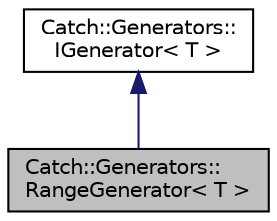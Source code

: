 digraph "Catch::Generators::RangeGenerator&lt; T &gt;"
{
  edge [fontname="Helvetica",fontsize="10",labelfontname="Helvetica",labelfontsize="10"];
  node [fontname="Helvetica",fontsize="10",shape=record];
  Node0 [label="Catch::Generators::\lRangeGenerator\< T \>",height=0.2,width=0.4,color="black", fillcolor="grey75", style="filled", fontcolor="black"];
  Node1 -> Node0 [dir="back",color="midnightblue",fontsize="10",style="solid"];
  Node1 [label="Catch::Generators::\lIGenerator\< T \>",height=0.2,width=0.4,color="black", fillcolor="white", style="filled",URL="$structCatch_1_1Generators_1_1IGenerator.html"];
}
